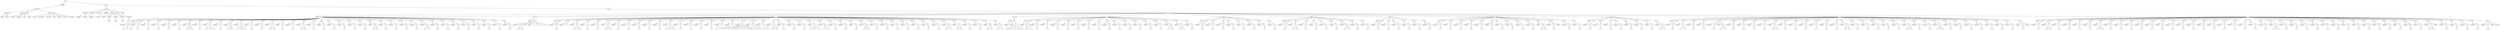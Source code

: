 digraph Tree {
	"t0" [label = "TEI"];
	"t1" [label = "teiHeader"];
	"t2" [label = "fileDesc"];
	"t3" [label = "titleStmt"];
	"t4" [label = "title"];
	"t5" [label = "author"];
	"t6" [label = "publicationStmt"];
	"t7" [label = "editor"];
	"t8" [label = "publisher"];
	"t9" [label = "idno"];
	"t10" [label = "rights"];
	"t11" [label = "SourceDesc"];
	"t12" [label = "genre"];
	"t13" [label = "inspiration"];
	"t14" [label = "structure"];
	"t15" [label = "type"];
	"t16" [label = "periode"];
	"t17" [label = "taille"];
	"t18" [label = "permalien"];
	"t19" [label = "text"];
	"t20" [label = "front"];
	"t21" [label = "docTitle"];
	"t22" [label = "titlePart"];
	"t23" [label = "titlePart"];
	"t24" [label = "titlePart"];
	"t25" [label = "docDate"];
	"t26" [label = "docAuthor"];
	"t27" [label = "docImprint"];
	"t28" [label = "printer"];
	"t29" [label = "castList"];
	"t30" [label = "head"];
	"t31" [label = "castItem"];
	"t32" [label = "role"];
	"t33" [label = "castItem"];
	"t34" [label = "role"];
	"t35" [label = "castItem"];
	"t36" [label = "role"];
	"t37" [label = "castItem"];
	"t38" [label = "role"];
	"t39" [label = "set"];
	"t40" [label = "note"];
	"t41" [label = "body"];
	"t42" [label = "div1"];
	"t43" [label = "head"];
	"t44" [label = "div2"];
	"t45" [label = "head"];
	"t46" [label = "sp"];
	"t47" [label = "speaker"];
	"t48" [label = "p"];
	"t49" [label = "s"];
	"t50" [label = "s"];
	"t51" [label = "s"];
	"t52" [label = "sp"];
	"t53" [label = "speaker"];
	"t54" [label = "p"];
	"t55" [label = "s"];
	"t56" [label = "sp"];
	"t57" [label = "speaker"];
	"t58" [label = "p"];
	"t59" [label = "s"];
	"t60" [label = "sp"];
	"t61" [label = "speaker"];
	"t62" [label = "p"];
	"t63" [label = "s"];
	"t64" [label = "sp"];
	"t65" [label = "speaker"];
	"t66" [label = "p"];
	"t67" [label = "s"];
	"t68" [label = "sp"];
	"t69" [label = "speaker"];
	"t70" [label = "p"];
	"t71" [label = "s"];
	"t72" [label = "sp"];
	"t73" [label = "speaker"];
	"t74" [label = "p"];
	"t75" [label = "s"];
	"t76" [label = "s"];
	"t77" [label = "sp"];
	"t78" [label = "speaker"];
	"t79" [label = "p"];
	"t80" [label = "s"];
	"t81" [label = "sp"];
	"t82" [label = "speaker"];
	"t83" [label = "p"];
	"t84" [label = "s"];
	"t85" [label = "s"];
	"t86" [label = "s"];
	"t87" [label = "sp"];
	"t88" [label = "speaker"];
	"t89" [label = "p"];
	"t90" [label = "s"];
	"t91" [label = "sp"];
	"t92" [label = "speaker"];
	"t93" [label = "p"];
	"t94" [label = "s"];
	"t95" [label = "s"];
	"t96" [label = "sp"];
	"t97" [label = "speaker"];
	"t98" [label = "p"];
	"t99" [label = "s"];
	"t100" [label = "s"];
	"t101" [label = "s"];
	"t102" [label = "sp"];
	"t103" [label = "speaker"];
	"t104" [label = "p"];
	"t105" [label = "s"];
	"t106" [label = "sp"];
	"t107" [label = "speaker"];
	"t108" [label = "p"];
	"t109" [label = "s"];
	"t110" [label = "sp"];
	"t111" [label = "speaker"];
	"t112" [label = "p"];
	"t113" [label = "s"];
	"t114" [label = "s"];
	"t115" [label = "sp"];
	"t116" [label = "speaker"];
	"t117" [label = "p"];
	"t118" [label = "s"];
	"t119" [label = "sp"];
	"t120" [label = "speaker"];
	"t121" [label = "p"];
	"t122" [label = "s"];
	"t123" [label = "sp"];
	"t124" [label = "speaker"];
	"t125" [label = "p"];
	"t126" [label = "s"];
	"t127" [label = "s"];
	"t128" [label = "sp"];
	"t129" [label = "speaker"];
	"t130" [label = "p"];
	"t131" [label = "s"];
	"t132" [label = "sp"];
	"t133" [label = "speaker"];
	"t134" [label = "p"];
	"t135" [label = "s"];
	"t136" [label = "sp"];
	"t137" [label = "speaker"];
	"t138" [label = "p"];
	"t139" [label = "s"];
	"t140" [label = "sp"];
	"t141" [label = "speaker"];
	"t142" [label = "p"];
	"t143" [label = "s"];
	"t144" [label = "sp"];
	"t145" [label = "speaker"];
	"t146" [label = "p"];
	"t147" [label = "s"];
	"t148" [label = "sp"];
	"t149" [label = "speaker"];
	"t150" [label = "p"];
	"t151" [label = "s"];
	"t152" [label = "sp"];
	"t153" [label = "speaker"];
	"t154" [label = "p"];
	"t155" [label = "s"];
	"t156" [label = "s"];
	"t157" [label = "sp"];
	"t158" [label = "speaker"];
	"t159" [label = "p"];
	"t160" [label = "s"];
	"t161" [label = "sp"];
	"t162" [label = "speaker"];
	"t163" [label = "p"];
	"t164" [label = "s"];
	"t165" [label = "sp"];
	"t166" [label = "speaker"];
	"t167" [label = "p"];
	"t168" [label = "s"];
	"t169" [label = "sp"];
	"t170" [label = "speaker"];
	"t171" [label = "p"];
	"t172" [label = "s"];
	"t173" [label = "sp"];
	"t174" [label = "speaker"];
	"t175" [label = "p"];
	"t176" [label = "s"];
	"t177" [label = "s"];
	"t178" [label = "sp"];
	"t179" [label = "speaker"];
	"t180" [label = "p"];
	"t181" [label = "s"];
	"t182" [label = "sp"];
	"t183" [label = "speaker"];
	"t184" [label = "p"];
	"t185" [label = "s"];
	"t186" [label = "sp"];
	"t187" [label = "speaker"];
	"t188" [label = "p"];
	"t189" [label = "s"];
	"t190" [label = "sp"];
	"t191" [label = "speaker"];
	"t192" [label = "p"];
	"t193" [label = "s"];
	"t194" [label = "sp"];
	"t195" [label = "speaker"];
	"t196" [label = "p"];
	"t197" [label = "s"];
	"t198" [label = "sp"];
	"t199" [label = "speaker"];
	"t200" [label = "p"];
	"t201" [label = "s"];
	"t202" [label = "sp"];
	"t203" [label = "speaker"];
	"t204" [label = "p"];
	"t205" [label = "s"];
	"t206" [label = "sp"];
	"t207" [label = "speaker"];
	"t208" [label = "p"];
	"t209" [label = "s"];
	"t210" [label = "div2"];
	"t211" [label = "head"];
	"t212" [label = "sp"];
	"t213" [label = "speaker"];
	"t214" [label = "p"];
	"t215" [label = "s"];
	"t216" [label = "s"];
	"t217" [label = "note"];
	"t218" [label = "stage"];
	"t219" [label = "l"];
	"t220" [label = "l"];
	"t221" [label = "l"];
	"t222" [label = "l"];
	"t223" [label = "div2"];
	"t224" [label = "head"];
	"t225" [label = "sp"];
	"t226" [label = "speaker"];
	"t227" [label = "p"];
	"t228" [label = "s"];
	"t229" [label = "sp"];
	"t230" [label = "speaker"];
	"t231" [label = "l"];
	"t232" [label = "sp"];
	"t233" [label = "speaker"];
	"t234" [label = "p"];
	"t235" [label = "s"];
	"t236" [label = "s"];
	"t237" [label = "sp"];
	"t238" [label = "speaker"];
	"t239" [label = "p"];
	"t240" [label = "s"];
	"t241" [label = "sp"];
	"t242" [label = "speaker"];
	"t243" [label = "p"];
	"t244" [label = "s"];
	"t245" [label = "sp"];
	"t246" [label = "speaker"];
	"t247" [label = "p"];
	"t248" [label = "s"];
	"t249" [label = "s"];
	"t250" [label = "sp"];
	"t251" [label = "speaker"];
	"t252" [label = "p"];
	"t253" [label = "s"];
	"t254" [label = "sp"];
	"t255" [label = "speaker"];
	"t256" [label = "p"];
	"t257" [label = "s"];
	"t258" [label = "sp"];
	"t259" [label = "speaker"];
	"t260" [label = "p"];
	"t261" [label = "s"];
	"t262" [label = "sp"];
	"t263" [label = "speaker"];
	"t264" [label = "p"];
	"t265" [label = "s"];
	"t266" [label = "sp"];
	"t267" [label = "speaker"];
	"t268" [label = "p"];
	"t269" [label = "s"];
	"t270" [label = "sp"];
	"t271" [label = "speaker"];
	"t272" [label = "p"];
	"t273" [label = "s"];
	"t274" [label = "s"];
	"t275" [label = "s"];
	"t276" [label = "sp"];
	"t277" [label = "speaker"];
	"t278" [label = "p"];
	"t279" [label = "s"];
	"t280" [label = "sp"];
	"t281" [label = "speaker"];
	"t282" [label = "p"];
	"t283" [label = "s"];
	"t284" [label = "sp"];
	"t285" [label = "speaker"];
	"t286" [label = "p"];
	"t287" [label = "s"];
	"t288" [label = "sp"];
	"t289" [label = "speaker"];
	"t290" [label = "p"];
	"t291" [label = "s"];
	"t292" [label = "sp"];
	"t293" [label = "speaker"];
	"t294" [label = "p"];
	"t295" [label = "s"];
	"t296" [label = "sp"];
	"t297" [label = "speaker"];
	"t298" [label = "p"];
	"t299" [label = "s"];
	"t300" [label = "sp"];
	"t301" [label = "speaker"];
	"t302" [label = "p"];
	"t303" [label = "s"];
	"t304" [label = "s"];
	"t305" [label = "s"];
	"t306" [label = "s"];
	"t307" [label = "s"];
	"t308" [label = "s"];
	"t309" [label = "s"];
	"t310" [label = "s"];
	"t311" [label = "s"];
	"t312" [label = "sp"];
	"t313" [label = "speaker"];
	"t314" [label = "p"];
	"t315" [label = "s"];
	"t316" [label = "s"];
	"t317" [label = "sp"];
	"t318" [label = "speaker"];
	"t319" [label = "p"];
	"t320" [label = "s"];
	"t321" [label = "sp"];
	"t322" [label = "speaker"];
	"t323" [label = "p"];
	"t324" [label = "s"];
	"t325" [label = "s"];
	"t326" [label = "sp"];
	"t327" [label = "speaker"];
	"t328" [label = "p"];
	"t329" [label = "s"];
	"t330" [label = "sp"];
	"t331" [label = "speaker"];
	"t332" [label = "p"];
	"t333" [label = "s"];
	"t334" [label = "sp"];
	"t335" [label = "speaker"];
	"t336" [label = "p"];
	"t337" [label = "s"];
	"t338" [label = "sp"];
	"t339" [label = "speaker"];
	"t340" [label = "p"];
	"t341" [label = "s"];
	"t342" [label = "s"];
	"t343" [label = "s"];
	"t344" [label = "sp"];
	"t345" [label = "speaker"];
	"t346" [label = "p"];
	"t347" [label = "s"];
	"t348" [label = "s"];
	"t349" [label = "sp"];
	"t350" [label = "speaker"];
	"t351" [label = "p"];
	"t352" [label = "s"];
	"t353" [label = "sp"];
	"t354" [label = "speaker"];
	"t355" [label = "p"];
	"t356" [label = "s"];
	"t357" [label = "sp"];
	"t358" [label = "speaker"];
	"t359" [label = "p"];
	"t360" [label = "s"];
	"t361" [label = "sp"];
	"t362" [label = "speaker"];
	"t363" [label = "p"];
	"t364" [label = "s"];
	"t365" [label = "s"];
	"t366" [label = "sp"];
	"t367" [label = "speaker"];
	"t368" [label = "p"];
	"t369" [label = "s"];
	"t370" [label = "sp"];
	"t371" [label = "speaker"];
	"t372" [label = "p"];
	"t373" [label = "s"];
	"t374" [label = "sp"];
	"t375" [label = "speaker"];
	"t376" [label = "p"];
	"t377" [label = "s"];
	"t378" [label = "sp"];
	"t379" [label = "speaker"];
	"t380" [label = "p"];
	"t381" [label = "s"];
	"t382" [label = "sp"];
	"t383" [label = "speaker"];
	"t384" [label = "p"];
	"t385" [label = "s"];
	"t386" [label = "sp"];
	"t387" [label = "speaker"];
	"t388" [label = "p"];
	"t389" [label = "s"];
	"t390" [label = "sp"];
	"t391" [label = "speaker"];
	"t392" [label = "p"];
	"t393" [label = "s"];
	"t394" [label = "sp"];
	"t395" [label = "speaker"];
	"t396" [label = "p"];
	"t397" [label = "s"];
	"t398" [label = "s"];
	"t399" [label = "sp"];
	"t400" [label = "speaker"];
	"t401" [label = "p"];
	"t402" [label = "s"];
	"t403" [label = "s"];
	"t404" [label = "sp"];
	"t405" [label = "speaker"];
	"t406" [label = "p"];
	"t407" [label = "s"];
	"t408" [label = "sp"];
	"t409" [label = "speaker"];
	"t410" [label = "p"];
	"t411" [label = "s"];
	"t412" [label = "sp"];
	"t413" [label = "speaker"];
	"t414" [label = "p"];
	"t415" [label = "s"];
	"t416" [label = "s"];
	"t417" [label = "sp"];
	"t418" [label = "speaker"];
	"t419" [label = "p"];
	"t420" [label = "s"];
	"t421" [label = "s"];
	"t422" [label = "div2"];
	"t423" [label = "head"];
	"t424" [label = "sp"];
	"t425" [label = "speaker"];
	"t426" [label = "stage"];
	"t427" [label = "p"];
	"t428" [label = "s"];
	"t429" [label = "s"];
	"t430" [label = "s"];
	"t431" [label = "s"];
	"t432" [label = "s"];
	"t433" [label = "div2"];
	"t434" [label = "head"];
	"t435" [label = "sp"];
	"t436" [label = "speaker"];
	"t437" [label = "p"];
	"t438" [label = "s"];
	"t439" [label = "s"];
	"t440" [label = "sp"];
	"t441" [label = "speaker"];
	"t442" [label = "p"];
	"t443" [label = "s"];
	"t444" [label = "sp"];
	"t445" [label = "speaker"];
	"t446" [label = "p"];
	"t447" [label = "s"];
	"t448" [label = "sp"];
	"t449" [label = "speaker"];
	"t450" [label = "p"];
	"t451" [label = "s"];
	"t452" [label = "sp"];
	"t453" [label = "speaker"];
	"t454" [label = "p"];
	"t455" [label = "s"];
	"t456" [label = "sp"];
	"t457" [label = "speaker"];
	"t458" [label = "p"];
	"t459" [label = "s"];
	"t460" [label = "sp"];
	"t461" [label = "speaker"];
	"t462" [label = "p"];
	"t463" [label = "s"];
	"t464" [label = "sp"];
	"t465" [label = "speaker"];
	"t466" [label = "p"];
	"t467" [label = "s"];
	"t468" [label = "sp"];
	"t469" [label = "speaker"];
	"t470" [label = "p"];
	"t471" [label = "s"];
	"t472" [label = "sp"];
	"t473" [label = "speaker"];
	"t474" [label = "p"];
	"t475" [label = "s"];
	"t476" [label = "sp"];
	"t477" [label = "speaker"];
	"t478" [label = "p"];
	"t479" [label = "s"];
	"t480" [label = "sp"];
	"t481" [label = "speaker"];
	"t482" [label = "p"];
	"t483" [label = "s"];
	"t484" [label = "sp"];
	"t485" [label = "speaker"];
	"t486" [label = "p"];
	"t487" [label = "s"];
	"t488" [label = "sp"];
	"t489" [label = "speaker"];
	"t490" [label = "p"];
	"t491" [label = "s"];
	"t492" [label = "sp"];
	"t493" [label = "speaker"];
	"t494" [label = "p"];
	"t495" [label = "s"];
	"t496" [label = "s"];
	"t497" [label = "sp"];
	"t498" [label = "speaker"];
	"t499" [label = "p"];
	"t500" [label = "s"];
	"t501" [label = "s"];
	"t502" [label = "sp"];
	"t503" [label = "speaker"];
	"t504" [label = "p"];
	"t505" [label = "s"];
	"t506" [label = "div2"];
	"t507" [label = "head"];
	"t508" [label = "sp"];
	"t509" [label = "speaker"];
	"t510" [label = "p"];
	"t511" [label = "s"];
	"t512" [label = "sp"];
	"t513" [label = "speaker"];
	"t514" [label = "p"];
	"t515" [label = "s"];
	"t516" [label = "sp"];
	"t517" [label = "speaker"];
	"t518" [label = "p"];
	"t519" [label = "s"];
	"t520" [label = "sp"];
	"t521" [label = "speaker"];
	"t522" [label = "p"];
	"t523" [label = "s"];
	"t524" [label = "sp"];
	"t525" [label = "speaker"];
	"t526" [label = "p"];
	"t527" [label = "s"];
	"t528" [label = "sp"];
	"t529" [label = "speaker"];
	"t530" [label = "p"];
	"t531" [label = "s"];
	"t532" [label = "sp"];
	"t533" [label = "speaker"];
	"t534" [label = "p"];
	"t535" [label = "s"];
	"t536" [label = "sp"];
	"t537" [label = "speaker"];
	"t538" [label = "p"];
	"t539" [label = "s"];
	"t540" [label = "div2"];
	"t541" [label = "head"];
	"t542" [label = "sp"];
	"t543" [label = "speaker"];
	"t544" [label = "p"];
	"t545" [label = "s"];
	"t546" [label = "sp"];
	"t547" [label = "speaker"];
	"t548" [label = "p"];
	"t549" [label = "s"];
	"t550" [label = "s"];
	"t551" [label = "sp"];
	"t552" [label = "speaker"];
	"t553" [label = "p"];
	"t554" [label = "s"];
	"t555" [label = "sp"];
	"t556" [label = "speaker"];
	"t557" [label = "p"];
	"t558" [label = "s"];
	"t559" [label = "sp"];
	"t560" [label = "speaker"];
	"t561" [label = "p"];
	"t562" [label = "s"];
	"t563" [label = "sp"];
	"t564" [label = "speaker"];
	"t565" [label = "p"];
	"t566" [label = "s"];
	"t567" [label = "sp"];
	"t568" [label = "speaker"];
	"t569" [label = "p"];
	"t570" [label = "s"];
	"t571" [label = "s"];
	"t572" [label = "sp"];
	"t573" [label = "speaker"];
	"t574" [label = "p"];
	"t575" [label = "s"];
	"t576" [label = "sp"];
	"t577" [label = "speaker"];
	"t578" [label = "p"];
	"t579" [label = "s"];
	"t580" [label = "div2"];
	"t581" [label = "head"];
	"t582" [label = "sp"];
	"t583" [label = "speaker"];
	"t584" [label = "p"];
	"t585" [label = "s"];
	"t586" [label = "sp"];
	"t587" [label = "speaker"];
	"t588" [label = "p"];
	"t589" [label = "s"];
	"t590" [label = "sp"];
	"t591" [label = "speaker"];
	"t592" [label = "p"];
	"t593" [label = "s"];
	"t594" [label = "sp"];
	"t595" [label = "speaker"];
	"t596" [label = "p"];
	"t597" [label = "s"];
	"t598" [label = "sp"];
	"t599" [label = "speaker"];
	"t600" [label = "p"];
	"t601" [label = "s"];
	"t602" [label = "sp"];
	"t603" [label = "speaker"];
	"t604" [label = "p"];
	"t605" [label = "s"];
	"t606" [label = "div2"];
	"t607" [label = "head"];
	"t608" [label = "sp"];
	"t609" [label = "speaker"];
	"t610" [label = "p"];
	"t611" [label = "s"];
	"t612" [label = "sp"];
	"t613" [label = "speaker"];
	"t614" [label = "p"];
	"t615" [label = "s"];
	"t616" [label = "sp"];
	"t617" [label = "speaker"];
	"t618" [label = "p"];
	"t619" [label = "s"];
	"t620" [label = "sp"];
	"t621" [label = "speaker"];
	"t622" [label = "p"];
	"t623" [label = "s"];
	"t624" [label = "sp"];
	"t625" [label = "speaker"];
	"t626" [label = "p"];
	"t627" [label = "s"];
	"t628" [label = "sp"];
	"t629" [label = "speaker"];
	"t630" [label = "p"];
	"t631" [label = "s"];
	"t632" [label = "sp"];
	"t633" [label = "speaker"];
	"t634" [label = "p"];
	"t635" [label = "s"];
	"t636" [label = "sp"];
	"t637" [label = "speaker"];
	"t638" [label = "p"];
	"t639" [label = "s"];
	"t640" [label = "sp"];
	"t641" [label = "speaker"];
	"t642" [label = "p"];
	"t643" [label = "s"];
	"t644" [label = "sp"];
	"t645" [label = "speaker"];
	"t646" [label = "p"];
	"t647" [label = "s"];
	"t648" [label = "sp"];
	"t649" [label = "speaker"];
	"t650" [label = "p"];
	"t651" [label = "s"];
	"t652" [label = "s"];
	"t653" [label = "sp"];
	"t654" [label = "speaker"];
	"t655" [label = "p"];
	"t656" [label = "s"];
	"t657" [label = "stage"];
	"t658" [label = "sp"];
	"t659" [label = "speaker"];
	"t660" [label = "p"];
	"t661" [label = "s"];
	"t662" [label = "sp"];
	"t663" [label = "speaker"];
	"t664" [label = "p"];
	"t665" [label = "s"];
	"t666" [label = "div2"];
	"t667" [label = "head"];
	"t668" [label = "sp"];
	"t669" [label = "speaker"];
	"t670" [label = "p"];
	"t671" [label = "s"];
	"t672" [label = "sp"];
	"t673" [label = "speaker"];
	"t674" [label = "p"];
	"t675" [label = "s"];
	"t676" [label = "sp"];
	"t677" [label = "speaker"];
	"t678" [label = "p"];
	"t679" [label = "s"];
	"t680" [label = "sp"];
	"t681" [label = "speaker"];
	"t682" [label = "p"];
	"t683" [label = "s"];
	"t684" [label = "sp"];
	"t685" [label = "speaker"];
	"t686" [label = "p"];
	"t687" [label = "s"];
	"t688" [label = "sp"];
	"t689" [label = "speaker"];
	"t690" [label = "p"];
	"t691" [label = "s"];
	"t692" [label = "sp"];
	"t693" [label = "speaker"];
	"t694" [label = "p"];
	"t695" [label = "s"];
	"t696" [label = "sp"];
	"t697" [label = "speaker"];
	"t698" [label = "p"];
	"t699" [label = "s"];
	"t700" [label = "s"];
	"t701" [label = "div2"];
	"t702" [label = "head"];
	"t703" [label = "sp"];
	"t704" [label = "speaker"];
	"t705" [label = "p"];
	"t706" [label = "s"];
	"t707" [label = "sp"];
	"t708" [label = "speaker"];
	"t709" [label = "p"];
	"t710" [label = "s"];
	"t711" [label = "s"];
	"t712" [label = "sp"];
	"t713" [label = "speaker"];
	"t714" [label = "p"];
	"t715" [label = "s"];
	"t716" [label = "sp"];
	"t717" [label = "speaker"];
	"t718" [label = "p"];
	"t719" [label = "s"];
	"t720" [label = "sp"];
	"t721" [label = "speaker"];
	"t722" [label = "p"];
	"t723" [label = "s"];
	"t724" [label = "stage"];
	"t725" [label = "p"];
	"t726" [label = "s"];
	"t727" [label = "s"];
	"t728" [label = "sp"];
	"t729" [label = "speaker"];
	"t730" [label = "p"];
	"t731" [label = "s"];
	"t732" [label = "sp"];
	"t733" [label = "speaker"];
	"t734" [label = "p"];
	"t735" [label = "s"];
	"t736" [label = "sp"];
	"t737" [label = "speaker"];
	"t738" [label = "p"];
	"t739" [label = "s"];
	"t740" [label = "sp"];
	"t741" [label = "speaker"];
	"t742" [label = "p"];
	"t743" [label = "s"];
	"t744" [label = "sp"];
	"t745" [label = "speaker"];
	"t746" [label = "p"];
	"t747" [label = "s"];
	"t748" [label = "s"];
	"t749" [label = "sp"];
	"t750" [label = "speaker"];
	"t751" [label = "p"];
	"t752" [label = "s"];
	"t753" [label = "sp"];
	"t754" [label = "speaker"];
	"t755" [label = "p"];
	"t756" [label = "s"];
	"t757" [label = "sp"];
	"t758" [label = "speaker"];
	"t759" [label = "p"];
	"t760" [label = "s"];
	"t761" [label = "sp"];
	"t762" [label = "speaker"];
	"t763" [label = "p"];
	"t764" [label = "s"];
	"t765" [label = "sp"];
	"t766" [label = "speaker"];
	"t767" [label = "p"];
	"t768" [label = "s"];
	"t769" [label = "sp"];
	"t770" [label = "speaker"];
	"t771" [label = "p"];
	"t772" [label = "s"];
	"t773" [label = "sp"];
	"t774" [label = "speaker"];
	"t775" [label = "p"];
	"t776" [label = "s"];
	"t777" [label = "s"];
	"t778" [label = "sp"];
	"t779" [label = "speaker"];
	"t780" [label = "p"];
	"t781" [label = "s"];
	"t782" [label = "sp"];
	"t783" [label = "speaker"];
	"t784" [label = "p"];
	"t785" [label = "s"];
	"t786" [label = "sp"];
	"t787" [label = "speaker"];
	"t788" [label = "p"];
	"t789" [label = "s"];
	"t790" [label = "sp"];
	"t791" [label = "speaker"];
	"t792" [label = "p"];
	"t793" [label = "s"];
	"t794" [label = "sp"];
	"t795" [label = "speaker"];
	"t796" [label = "p"];
	"t797" [label = "s"];
	"t798" [label = "sp"];
	"t799" [label = "speaker"];
	"t800" [label = "p"];
	"t801" [label = "s"];
	"t802" [label = "s"];
	"t803" [label = "sp"];
	"t804" [label = "speaker"];
	"t805" [label = "p"];
	"t806" [label = "s"];
	"t807" [label = "sp"];
	"t808" [label = "speaker"];
	"t809" [label = "p"];
	"t810" [label = "s"];
	"t811" [label = "sp"];
	"t812" [label = "speaker"];
	"t813" [label = "p"];
	"t814" [label = "s"];
	"t815" [label = "s"];
	"t816" [label = "sp"];
	"t817" [label = "speaker"];
	"t818" [label = "p"];
	"t819" [label = "s"];
	"t820" [label = "sp"];
	"t821" [label = "speaker"];
	"t822" [label = "p"];
	"t823" [label = "s"];
	"t824" [label = "sp"];
	"t825" [label = "speaker"];
	"t826" [label = "p"];
	"t827" [label = "s"];
	"t828" [label = "sp"];
	"t829" [label = "speaker"];
	"t830" [label = "p"];
	"t831" [label = "s"];
	"t832" [label = "sp"];
	"t833" [label = "speaker"];
	"t834" [label = "p"];
	"t835" [label = "s"];
	"t836" [label = "sp"];
	"t837" [label = "speaker"];
	"t838" [label = "p"];
	"t839" [label = "s"];
	"t840" [label = "sp"];
	"t841" [label = "speaker"];
	"t842" [label = "p"];
	"t843" [label = "s"];
	"t844" [label = "sp"];
	"t845" [label = "speaker"];
	"t846" [label = "p"];
	"t847" [label = "s"];
	"t848" [label = "stage"];
	"t849" [label = "div2"];
	"t850" [label = "head"];
	"t851" [label = "sp"];
	"t852" [label = "speaker"];
	"t853" [label = "p"];
	"t854" [label = "s"];
	"t855" [label = "sp"];
	"t856" [label = "speaker"];
	"t857" [label = "p"];
	"t858" [label = "s"];
	"t859" [label = "s"];
	"t860" [label = "sp"];
	"t861" [label = "speaker"];
	"t862" [label = "p"];
	"t863" [label = "s"];
	"t864" [label = "sp"];
	"t865" [label = "speaker"];
	"t866" [label = "p"];
	"t867" [label = "s"];
	"t868" [label = "sp"];
	"t869" [label = "speaker"];
	"t870" [label = "p"];
	"t871" [label = "s"];
	"t872" [label = "sp"];
	"t873" [label = "speaker"];
	"t874" [label = "p"];
	"t875" [label = "s"];
	"t876" [label = "sp"];
	"t877" [label = "speaker"];
	"t878" [label = "p"];
	"t879" [label = "s"];
	"t880" [label = "s"];
	"t881" [label = "sp"];
	"t882" [label = "speaker"];
	"t883" [label = "p"];
	"t884" [label = "s"];
	"t885" [label = "sp"];
	"t886" [label = "speaker"];
	"t887" [label = "p"];
	"t888" [label = "s"];
	"t889" [label = "sp"];
	"t890" [label = "speaker"];
	"t891" [label = "p"];
	"t892" [label = "s"];
	"t893" [label = "sp"];
	"t894" [label = "speaker"];
	"t895" [label = "p"];
	"t896" [label = "s"];
	"t897" [label = "sp"];
	"t898" [label = "speaker"];
	"t899" [label = "p"];
	"t900" [label = "s"];
	"t901" [label = "sp"];
	"t902" [label = "speaker"];
	"t903" [label = "p"];
	"t904" [label = "s"];
	"t905" [label = "sp"];
	"t906" [label = "speaker"];
	"t907" [label = "p"];
	"t908" [label = "s"];
	"t909" [label = "sp"];
	"t910" [label = "speaker"];
	"t911" [label = "p"];
	"t912" [label = "s"];
	"t913" [label = "sp"];
	"t914" [label = "speaker"];
	"t915" [label = "p"];
	"t916" [label = "s"];
	"t917" [label = "sp"];
	"t918" [label = "speaker"];
	"t919" [label = "p"];
	"t920" [label = "s"];
	"t921" [label = "sp"];
	"t922" [label = "speaker"];
	"t923" [label = "p"];
	"t924" [label = "s"];
	"t925" [label = "sp"];
	"t926" [label = "speaker"];
	"t927" [label = "p"];
	"t928" [label = "s"];
	"t929" [label = "sp"];
	"t930" [label = "speaker"];
	"t931" [label = "p"];
	"t932" [label = "s"];
	"t933" [label = "sp"];
	"t934" [label = "speaker"];
	"t935" [label = "p"];
	"t936" [label = "s"];
	"t937" [label = "sp"];
	"t938" [label = "speaker"];
	"t939" [label = "p"];
	"t940" [label = "s"];
	"t941" [label = "sp"];
	"t942" [label = "speaker"];
	"t943" [label = "p"];
	"t944" [label = "s"];
	"t945" [label = "sp"];
	"t946" [label = "speaker"];
	"t947" [label = "p"];
	"t948" [label = "s"];
	"t949" [label = "s"];
	"t950" [label = "sp"];
	"t951" [label = "speaker"];
	"t952" [label = "p"];
	"t953" [label = "s"];
	"t954" [label = "sp"];
	"t955" [label = "speaker"];
	"t956" [label = "p"];
	"t957" [label = "s"];
	"t958" [label = "sp"];
	"t959" [label = "speaker"];
	"t960" [label = "p"];
	"t961" [label = "s"];
	"t962" [label = "sp"];
	"t963" [label = "speaker"];
	"t964" [label = "p"];
	"t965" [label = "s"];
	"t966" [label = "sp"];
	"t967" [label = "speaker"];
	"t968" [label = "p"];
	"t969" [label = "s"];
	"t970" [label = "sp"];
	"t971" [label = "speaker"];
	"t972" [label = "p"];
	"t973" [label = "s"];
	"t974" [label = "sp"];
	"t975" [label = "speaker"];
	"t976" [label = "p"];
	"t977" [label = "s"];
	"t978" [label = "sp"];
	"t979" [label = "speaker"];
	"t980" [label = "p"];
	"t981" [label = "s"];
	"t982" [label = "sp"];
	"t983" [label = "speaker"];
	"t984" [label = "p"];
	"t985" [label = "s"];
	"t986" [label = "sp"];
	"t987" [label = "speaker"];
	"t988" [label = "p"];
	"t989" [label = "s"];
	"t990" [label = "sp"];
	"t991" [label = "speaker"];
	"t992" [label = "p"];
	"t993" [label = "s"];
	"t994" [label = "sp"];
	"t995" [label = "speaker"];
	"t996" [label = "p"];
	"t997" [label = "s"];
	"t998" [label = "sp"];
	"t999" [label = "speaker"];
	"t1000" [label = "p"];
	"t1001" [label = "s"];
	"t1002" [label = "sp"];
	"t1003" [label = "speaker"];
	"t1004" [label = "p"];
	"t1005" [label = "s"];
	"t1006" [label = "sp"];
	"t1007" [label = "speaker"];
	"t1008" [label = "p"];
	"t1009" [label = "s"];
	"t1010" [label = "s"];
	"t1011" [label = "stage"];
	"t1012" [label = "sp"];
	"t1013" [label = "speaker"];
	"t1014" [label = "p"];
	"t1015" [label = "s"];
	"t1016" [label = "sp"];
	"t1017" [label = "speaker"];
	"t1018" [label = "p"];
	"t1019" [label = "s"];
	"t1020" [label = "sp"];
	"t1021" [label = "speaker"];
	"t1022" [label = "p"];
	"t1023" [label = "s"];
	"t1024" [label = "sp"];
	"t1025" [label = "speaker"];
	"t1026" [label = "p"];
	"t1027" [label = "s"];
	"t1028" [label = "sp"];
	"t1029" [label = "speaker"];
	"t1030" [label = "p"];
	"t1031" [label = "s"];
	"t1032" [label = "stage"];
	"t1033" [label = "stage"];
	"t0" -> "t1";
	"t1" -> "t2";
	"t2" -> "t3";
	"t3" -> "t4";
	"t3" -> "t5";
	"t2" -> "t6";
	"t6" -> "t7";
	"t6" -> "t8";
	"t6" -> "t9";
	"t6" -> "t10";
	"t2" -> "t11";
	"t11" -> "t12";
	"t11" -> "t13";
	"t11" -> "t14";
	"t11" -> "t15";
	"t11" -> "t16";
	"t11" -> "t17";
	"t11" -> "t18";
	"t0" -> "t19";
	"t19" -> "t20";
	"t20" -> "t21";
	"t21" -> "t22";
	"t21" -> "t23";
	"t21" -> "t24";
	"t20" -> "t25";
	"t20" -> "t26";
	"t20" -> "t27";
	"t27" -> "t28";
	"t20" -> "t29";
	"t29" -> "t30";
	"t29" -> "t31";
	"t31" -> "t32";
	"t29" -> "t33";
	"t33" -> "t34";
	"t29" -> "t35";
	"t35" -> "t36";
	"t29" -> "t37";
	"t37" -> "t38";
	"t20" -> "t39";
	"t20" -> "t40";
	"t19" -> "t41";
	"t41" -> "t42";
	"t42" -> "t43";
	"t42" -> "t44";
	"t44" -> "t45";
	"t44" -> "t46";
	"t46" -> "t47";
	"t46" -> "t48";
	"t48" -> "t49";
	"t48" -> "t50";
	"t48" -> "t51";
	"t44" -> "t52";
	"t52" -> "t53";
	"t52" -> "t54";
	"t54" -> "t55";
	"t44" -> "t56";
	"t56" -> "t57";
	"t56" -> "t58";
	"t58" -> "t59";
	"t44" -> "t60";
	"t60" -> "t61";
	"t60" -> "t62";
	"t62" -> "t63";
	"t44" -> "t64";
	"t64" -> "t65";
	"t64" -> "t66";
	"t66" -> "t67";
	"t44" -> "t68";
	"t68" -> "t69";
	"t68" -> "t70";
	"t70" -> "t71";
	"t44" -> "t72";
	"t72" -> "t73";
	"t72" -> "t74";
	"t74" -> "t75";
	"t74" -> "t76";
	"t44" -> "t77";
	"t77" -> "t78";
	"t77" -> "t79";
	"t79" -> "t80";
	"t44" -> "t81";
	"t81" -> "t82";
	"t81" -> "t83";
	"t83" -> "t84";
	"t83" -> "t85";
	"t83" -> "t86";
	"t44" -> "t87";
	"t87" -> "t88";
	"t87" -> "t89";
	"t89" -> "t90";
	"t44" -> "t91";
	"t91" -> "t92";
	"t91" -> "t93";
	"t93" -> "t94";
	"t93" -> "t95";
	"t44" -> "t96";
	"t96" -> "t97";
	"t96" -> "t98";
	"t98" -> "t99";
	"t98" -> "t100";
	"t98" -> "t101";
	"t44" -> "t102";
	"t102" -> "t103";
	"t102" -> "t104";
	"t104" -> "t105";
	"t44" -> "t106";
	"t106" -> "t107";
	"t106" -> "t108";
	"t108" -> "t109";
	"t44" -> "t110";
	"t110" -> "t111";
	"t110" -> "t112";
	"t112" -> "t113";
	"t112" -> "t114";
	"t44" -> "t115";
	"t115" -> "t116";
	"t115" -> "t117";
	"t117" -> "t118";
	"t44" -> "t119";
	"t119" -> "t120";
	"t119" -> "t121";
	"t121" -> "t122";
	"t44" -> "t123";
	"t123" -> "t124";
	"t123" -> "t125";
	"t125" -> "t126";
	"t125" -> "t127";
	"t44" -> "t128";
	"t128" -> "t129";
	"t128" -> "t130";
	"t130" -> "t131";
	"t44" -> "t132";
	"t132" -> "t133";
	"t132" -> "t134";
	"t134" -> "t135";
	"t44" -> "t136";
	"t136" -> "t137";
	"t136" -> "t138";
	"t138" -> "t139";
	"t44" -> "t140";
	"t140" -> "t141";
	"t140" -> "t142";
	"t142" -> "t143";
	"t44" -> "t144";
	"t144" -> "t145";
	"t144" -> "t146";
	"t146" -> "t147";
	"t44" -> "t148";
	"t148" -> "t149";
	"t148" -> "t150";
	"t150" -> "t151";
	"t44" -> "t152";
	"t152" -> "t153";
	"t152" -> "t154";
	"t154" -> "t155";
	"t154" -> "t156";
	"t44" -> "t157";
	"t157" -> "t158";
	"t157" -> "t159";
	"t159" -> "t160";
	"t44" -> "t161";
	"t161" -> "t162";
	"t161" -> "t163";
	"t163" -> "t164";
	"t44" -> "t165";
	"t165" -> "t166";
	"t165" -> "t167";
	"t167" -> "t168";
	"t44" -> "t169";
	"t169" -> "t170";
	"t169" -> "t171";
	"t171" -> "t172";
	"t44" -> "t173";
	"t173" -> "t174";
	"t173" -> "t175";
	"t175" -> "t176";
	"t175" -> "t177";
	"t44" -> "t178";
	"t178" -> "t179";
	"t178" -> "t180";
	"t180" -> "t181";
	"t44" -> "t182";
	"t182" -> "t183";
	"t182" -> "t184";
	"t184" -> "t185";
	"t44" -> "t186";
	"t186" -> "t187";
	"t186" -> "t188";
	"t188" -> "t189";
	"t44" -> "t190";
	"t190" -> "t191";
	"t190" -> "t192";
	"t192" -> "t193";
	"t44" -> "t194";
	"t194" -> "t195";
	"t194" -> "t196";
	"t196" -> "t197";
	"t44" -> "t198";
	"t198" -> "t199";
	"t198" -> "t200";
	"t200" -> "t201";
	"t44" -> "t202";
	"t202" -> "t203";
	"t202" -> "t204";
	"t204" -> "t205";
	"t44" -> "t206";
	"t206" -> "t207";
	"t206" -> "t208";
	"t208" -> "t209";
	"t42" -> "t210";
	"t210" -> "t211";
	"t210" -> "t212";
	"t212" -> "t213";
	"t212" -> "t214";
	"t214" -> "t215";
	"t214" -> "t216";
	"t212" -> "t217";
	"t212" -> "t218";
	"t212" -> "t219";
	"t212" -> "t220";
	"t212" -> "t221";
	"t212" -> "t222";
	"t42" -> "t223";
	"t223" -> "t224";
	"t223" -> "t225";
	"t225" -> "t226";
	"t225" -> "t227";
	"t227" -> "t228";
	"t223" -> "t229";
	"t229" -> "t230";
	"t229" -> "t231";
	"t223" -> "t232";
	"t232" -> "t233";
	"t232" -> "t234";
	"t234" -> "t235";
	"t234" -> "t236";
	"t223" -> "t237";
	"t237" -> "t238";
	"t237" -> "t239";
	"t239" -> "t240";
	"t223" -> "t241";
	"t241" -> "t242";
	"t241" -> "t243";
	"t243" -> "t244";
	"t223" -> "t245";
	"t245" -> "t246";
	"t245" -> "t247";
	"t247" -> "t248";
	"t247" -> "t249";
	"t223" -> "t250";
	"t250" -> "t251";
	"t250" -> "t252";
	"t252" -> "t253";
	"t223" -> "t254";
	"t254" -> "t255";
	"t254" -> "t256";
	"t256" -> "t257";
	"t223" -> "t258";
	"t258" -> "t259";
	"t258" -> "t260";
	"t260" -> "t261";
	"t223" -> "t262";
	"t262" -> "t263";
	"t262" -> "t264";
	"t264" -> "t265";
	"t223" -> "t266";
	"t266" -> "t267";
	"t266" -> "t268";
	"t268" -> "t269";
	"t223" -> "t270";
	"t270" -> "t271";
	"t270" -> "t272";
	"t272" -> "t273";
	"t272" -> "t274";
	"t272" -> "t275";
	"t223" -> "t276";
	"t276" -> "t277";
	"t276" -> "t278";
	"t278" -> "t279";
	"t223" -> "t280";
	"t280" -> "t281";
	"t280" -> "t282";
	"t282" -> "t283";
	"t223" -> "t284";
	"t284" -> "t285";
	"t284" -> "t286";
	"t286" -> "t287";
	"t223" -> "t288";
	"t288" -> "t289";
	"t288" -> "t290";
	"t290" -> "t291";
	"t223" -> "t292";
	"t292" -> "t293";
	"t292" -> "t294";
	"t294" -> "t295";
	"t223" -> "t296";
	"t296" -> "t297";
	"t296" -> "t298";
	"t298" -> "t299";
	"t223" -> "t300";
	"t300" -> "t301";
	"t300" -> "t302";
	"t302" -> "t303";
	"t302" -> "t304";
	"t302" -> "t305";
	"t302" -> "t306";
	"t302" -> "t307";
	"t302" -> "t308";
	"t302" -> "t309";
	"t302" -> "t310";
	"t302" -> "t311";
	"t223" -> "t312";
	"t312" -> "t313";
	"t312" -> "t314";
	"t314" -> "t315";
	"t314" -> "t316";
	"t223" -> "t317";
	"t317" -> "t318";
	"t317" -> "t319";
	"t319" -> "t320";
	"t223" -> "t321";
	"t321" -> "t322";
	"t321" -> "t323";
	"t323" -> "t324";
	"t323" -> "t325";
	"t223" -> "t326";
	"t326" -> "t327";
	"t326" -> "t328";
	"t328" -> "t329";
	"t223" -> "t330";
	"t330" -> "t331";
	"t330" -> "t332";
	"t332" -> "t333";
	"t223" -> "t334";
	"t334" -> "t335";
	"t334" -> "t336";
	"t336" -> "t337";
	"t223" -> "t338";
	"t338" -> "t339";
	"t338" -> "t340";
	"t340" -> "t341";
	"t340" -> "t342";
	"t340" -> "t343";
	"t223" -> "t344";
	"t344" -> "t345";
	"t344" -> "t346";
	"t346" -> "t347";
	"t346" -> "t348";
	"t223" -> "t349";
	"t349" -> "t350";
	"t349" -> "t351";
	"t351" -> "t352";
	"t223" -> "t353";
	"t353" -> "t354";
	"t353" -> "t355";
	"t355" -> "t356";
	"t223" -> "t357";
	"t357" -> "t358";
	"t357" -> "t359";
	"t359" -> "t360";
	"t223" -> "t361";
	"t361" -> "t362";
	"t361" -> "t363";
	"t363" -> "t364";
	"t363" -> "t365";
	"t223" -> "t366";
	"t366" -> "t367";
	"t366" -> "t368";
	"t368" -> "t369";
	"t223" -> "t370";
	"t370" -> "t371";
	"t370" -> "t372";
	"t372" -> "t373";
	"t223" -> "t374";
	"t374" -> "t375";
	"t374" -> "t376";
	"t376" -> "t377";
	"t223" -> "t378";
	"t378" -> "t379";
	"t378" -> "t380";
	"t380" -> "t381";
	"t223" -> "t382";
	"t382" -> "t383";
	"t382" -> "t384";
	"t384" -> "t385";
	"t223" -> "t386";
	"t386" -> "t387";
	"t386" -> "t388";
	"t388" -> "t389";
	"t223" -> "t390";
	"t390" -> "t391";
	"t390" -> "t392";
	"t392" -> "t393";
	"t223" -> "t394";
	"t394" -> "t395";
	"t394" -> "t396";
	"t396" -> "t397";
	"t396" -> "t398";
	"t223" -> "t399";
	"t399" -> "t400";
	"t399" -> "t401";
	"t401" -> "t402";
	"t401" -> "t403";
	"t223" -> "t404";
	"t404" -> "t405";
	"t404" -> "t406";
	"t406" -> "t407";
	"t223" -> "t408";
	"t408" -> "t409";
	"t408" -> "t410";
	"t410" -> "t411";
	"t223" -> "t412";
	"t412" -> "t413";
	"t412" -> "t414";
	"t414" -> "t415";
	"t414" -> "t416";
	"t223" -> "t417";
	"t417" -> "t418";
	"t417" -> "t419";
	"t419" -> "t420";
	"t419" -> "t421";
	"t42" -> "t422";
	"t422" -> "t423";
	"t422" -> "t424";
	"t424" -> "t425";
	"t424" -> "t426";
	"t424" -> "t427";
	"t427" -> "t428";
	"t427" -> "t429";
	"t427" -> "t430";
	"t427" -> "t431";
	"t427" -> "t432";
	"t42" -> "t433";
	"t433" -> "t434";
	"t433" -> "t435";
	"t435" -> "t436";
	"t435" -> "t437";
	"t437" -> "t438";
	"t437" -> "t439";
	"t433" -> "t440";
	"t440" -> "t441";
	"t440" -> "t442";
	"t442" -> "t443";
	"t433" -> "t444";
	"t444" -> "t445";
	"t444" -> "t446";
	"t446" -> "t447";
	"t433" -> "t448";
	"t448" -> "t449";
	"t448" -> "t450";
	"t450" -> "t451";
	"t433" -> "t452";
	"t452" -> "t453";
	"t452" -> "t454";
	"t454" -> "t455";
	"t433" -> "t456";
	"t456" -> "t457";
	"t456" -> "t458";
	"t458" -> "t459";
	"t433" -> "t460";
	"t460" -> "t461";
	"t460" -> "t462";
	"t462" -> "t463";
	"t433" -> "t464";
	"t464" -> "t465";
	"t464" -> "t466";
	"t466" -> "t467";
	"t433" -> "t468";
	"t468" -> "t469";
	"t468" -> "t470";
	"t470" -> "t471";
	"t433" -> "t472";
	"t472" -> "t473";
	"t472" -> "t474";
	"t474" -> "t475";
	"t433" -> "t476";
	"t476" -> "t477";
	"t476" -> "t478";
	"t478" -> "t479";
	"t433" -> "t480";
	"t480" -> "t481";
	"t480" -> "t482";
	"t482" -> "t483";
	"t433" -> "t484";
	"t484" -> "t485";
	"t484" -> "t486";
	"t486" -> "t487";
	"t433" -> "t488";
	"t488" -> "t489";
	"t488" -> "t490";
	"t490" -> "t491";
	"t433" -> "t492";
	"t492" -> "t493";
	"t492" -> "t494";
	"t494" -> "t495";
	"t494" -> "t496";
	"t433" -> "t497";
	"t497" -> "t498";
	"t497" -> "t499";
	"t499" -> "t500";
	"t499" -> "t501";
	"t433" -> "t502";
	"t502" -> "t503";
	"t502" -> "t504";
	"t504" -> "t505";
	"t42" -> "t506";
	"t506" -> "t507";
	"t506" -> "t508";
	"t508" -> "t509";
	"t508" -> "t510";
	"t510" -> "t511";
	"t506" -> "t512";
	"t512" -> "t513";
	"t512" -> "t514";
	"t514" -> "t515";
	"t506" -> "t516";
	"t516" -> "t517";
	"t516" -> "t518";
	"t518" -> "t519";
	"t506" -> "t520";
	"t520" -> "t521";
	"t520" -> "t522";
	"t522" -> "t523";
	"t506" -> "t524";
	"t524" -> "t525";
	"t524" -> "t526";
	"t526" -> "t527";
	"t506" -> "t528";
	"t528" -> "t529";
	"t528" -> "t530";
	"t530" -> "t531";
	"t506" -> "t532";
	"t532" -> "t533";
	"t532" -> "t534";
	"t534" -> "t535";
	"t506" -> "t536";
	"t536" -> "t537";
	"t536" -> "t538";
	"t538" -> "t539";
	"t42" -> "t540";
	"t540" -> "t541";
	"t540" -> "t542";
	"t542" -> "t543";
	"t542" -> "t544";
	"t544" -> "t545";
	"t540" -> "t546";
	"t546" -> "t547";
	"t546" -> "t548";
	"t548" -> "t549";
	"t548" -> "t550";
	"t540" -> "t551";
	"t551" -> "t552";
	"t551" -> "t553";
	"t553" -> "t554";
	"t540" -> "t555";
	"t555" -> "t556";
	"t555" -> "t557";
	"t557" -> "t558";
	"t540" -> "t559";
	"t559" -> "t560";
	"t559" -> "t561";
	"t561" -> "t562";
	"t540" -> "t563";
	"t563" -> "t564";
	"t563" -> "t565";
	"t565" -> "t566";
	"t540" -> "t567";
	"t567" -> "t568";
	"t567" -> "t569";
	"t569" -> "t570";
	"t569" -> "t571";
	"t540" -> "t572";
	"t572" -> "t573";
	"t572" -> "t574";
	"t574" -> "t575";
	"t540" -> "t576";
	"t576" -> "t577";
	"t576" -> "t578";
	"t578" -> "t579";
	"t42" -> "t580";
	"t580" -> "t581";
	"t580" -> "t582";
	"t582" -> "t583";
	"t582" -> "t584";
	"t584" -> "t585";
	"t580" -> "t586";
	"t586" -> "t587";
	"t586" -> "t588";
	"t588" -> "t589";
	"t580" -> "t590";
	"t590" -> "t591";
	"t590" -> "t592";
	"t592" -> "t593";
	"t580" -> "t594";
	"t594" -> "t595";
	"t594" -> "t596";
	"t596" -> "t597";
	"t580" -> "t598";
	"t598" -> "t599";
	"t598" -> "t600";
	"t600" -> "t601";
	"t580" -> "t602";
	"t602" -> "t603";
	"t602" -> "t604";
	"t604" -> "t605";
	"t42" -> "t606";
	"t606" -> "t607";
	"t606" -> "t608";
	"t608" -> "t609";
	"t608" -> "t610";
	"t610" -> "t611";
	"t606" -> "t612";
	"t612" -> "t613";
	"t612" -> "t614";
	"t614" -> "t615";
	"t606" -> "t616";
	"t616" -> "t617";
	"t616" -> "t618";
	"t618" -> "t619";
	"t606" -> "t620";
	"t620" -> "t621";
	"t620" -> "t622";
	"t622" -> "t623";
	"t606" -> "t624";
	"t624" -> "t625";
	"t624" -> "t626";
	"t626" -> "t627";
	"t606" -> "t628";
	"t628" -> "t629";
	"t628" -> "t630";
	"t630" -> "t631";
	"t606" -> "t632";
	"t632" -> "t633";
	"t632" -> "t634";
	"t634" -> "t635";
	"t606" -> "t636";
	"t636" -> "t637";
	"t636" -> "t638";
	"t638" -> "t639";
	"t606" -> "t640";
	"t640" -> "t641";
	"t640" -> "t642";
	"t642" -> "t643";
	"t606" -> "t644";
	"t644" -> "t645";
	"t644" -> "t646";
	"t646" -> "t647";
	"t606" -> "t648";
	"t648" -> "t649";
	"t648" -> "t650";
	"t650" -> "t651";
	"t650" -> "t652";
	"t606" -> "t653";
	"t653" -> "t654";
	"t653" -> "t655";
	"t655" -> "t656";
	"t653" -> "t657";
	"t606" -> "t658";
	"t658" -> "t659";
	"t658" -> "t660";
	"t660" -> "t661";
	"t606" -> "t662";
	"t662" -> "t663";
	"t662" -> "t664";
	"t664" -> "t665";
	"t42" -> "t666";
	"t666" -> "t667";
	"t666" -> "t668";
	"t668" -> "t669";
	"t668" -> "t670";
	"t670" -> "t671";
	"t666" -> "t672";
	"t672" -> "t673";
	"t672" -> "t674";
	"t674" -> "t675";
	"t666" -> "t676";
	"t676" -> "t677";
	"t676" -> "t678";
	"t678" -> "t679";
	"t666" -> "t680";
	"t680" -> "t681";
	"t680" -> "t682";
	"t682" -> "t683";
	"t666" -> "t684";
	"t684" -> "t685";
	"t684" -> "t686";
	"t686" -> "t687";
	"t666" -> "t688";
	"t688" -> "t689";
	"t688" -> "t690";
	"t690" -> "t691";
	"t666" -> "t692";
	"t692" -> "t693";
	"t692" -> "t694";
	"t694" -> "t695";
	"t666" -> "t696";
	"t696" -> "t697";
	"t696" -> "t698";
	"t698" -> "t699";
	"t698" -> "t700";
	"t42" -> "t701";
	"t701" -> "t702";
	"t701" -> "t703";
	"t703" -> "t704";
	"t703" -> "t705";
	"t705" -> "t706";
	"t701" -> "t707";
	"t707" -> "t708";
	"t707" -> "t709";
	"t709" -> "t710";
	"t709" -> "t711";
	"t701" -> "t712";
	"t712" -> "t713";
	"t712" -> "t714";
	"t714" -> "t715";
	"t701" -> "t716";
	"t716" -> "t717";
	"t716" -> "t718";
	"t718" -> "t719";
	"t701" -> "t720";
	"t720" -> "t721";
	"t720" -> "t722";
	"t722" -> "t723";
	"t720" -> "t724";
	"t720" -> "t725";
	"t725" -> "t726";
	"t725" -> "t727";
	"t701" -> "t728";
	"t728" -> "t729";
	"t728" -> "t730";
	"t730" -> "t731";
	"t701" -> "t732";
	"t732" -> "t733";
	"t732" -> "t734";
	"t734" -> "t735";
	"t701" -> "t736";
	"t736" -> "t737";
	"t736" -> "t738";
	"t738" -> "t739";
	"t701" -> "t740";
	"t740" -> "t741";
	"t740" -> "t742";
	"t742" -> "t743";
	"t701" -> "t744";
	"t744" -> "t745";
	"t744" -> "t746";
	"t746" -> "t747";
	"t746" -> "t748";
	"t701" -> "t749";
	"t749" -> "t750";
	"t749" -> "t751";
	"t751" -> "t752";
	"t701" -> "t753";
	"t753" -> "t754";
	"t753" -> "t755";
	"t755" -> "t756";
	"t701" -> "t757";
	"t757" -> "t758";
	"t757" -> "t759";
	"t759" -> "t760";
	"t701" -> "t761";
	"t761" -> "t762";
	"t761" -> "t763";
	"t763" -> "t764";
	"t701" -> "t765";
	"t765" -> "t766";
	"t765" -> "t767";
	"t767" -> "t768";
	"t701" -> "t769";
	"t769" -> "t770";
	"t769" -> "t771";
	"t771" -> "t772";
	"t701" -> "t773";
	"t773" -> "t774";
	"t773" -> "t775";
	"t775" -> "t776";
	"t775" -> "t777";
	"t701" -> "t778";
	"t778" -> "t779";
	"t778" -> "t780";
	"t780" -> "t781";
	"t701" -> "t782";
	"t782" -> "t783";
	"t782" -> "t784";
	"t784" -> "t785";
	"t701" -> "t786";
	"t786" -> "t787";
	"t786" -> "t788";
	"t788" -> "t789";
	"t701" -> "t790";
	"t790" -> "t791";
	"t790" -> "t792";
	"t792" -> "t793";
	"t701" -> "t794";
	"t794" -> "t795";
	"t794" -> "t796";
	"t796" -> "t797";
	"t701" -> "t798";
	"t798" -> "t799";
	"t798" -> "t800";
	"t800" -> "t801";
	"t800" -> "t802";
	"t701" -> "t803";
	"t803" -> "t804";
	"t803" -> "t805";
	"t805" -> "t806";
	"t701" -> "t807";
	"t807" -> "t808";
	"t807" -> "t809";
	"t809" -> "t810";
	"t701" -> "t811";
	"t811" -> "t812";
	"t811" -> "t813";
	"t813" -> "t814";
	"t813" -> "t815";
	"t701" -> "t816";
	"t816" -> "t817";
	"t816" -> "t818";
	"t818" -> "t819";
	"t701" -> "t820";
	"t820" -> "t821";
	"t820" -> "t822";
	"t822" -> "t823";
	"t701" -> "t824";
	"t824" -> "t825";
	"t824" -> "t826";
	"t826" -> "t827";
	"t701" -> "t828";
	"t828" -> "t829";
	"t828" -> "t830";
	"t830" -> "t831";
	"t701" -> "t832";
	"t832" -> "t833";
	"t832" -> "t834";
	"t834" -> "t835";
	"t701" -> "t836";
	"t836" -> "t837";
	"t836" -> "t838";
	"t838" -> "t839";
	"t701" -> "t840";
	"t840" -> "t841";
	"t840" -> "t842";
	"t842" -> "t843";
	"t701" -> "t844";
	"t844" -> "t845";
	"t844" -> "t846";
	"t846" -> "t847";
	"t844" -> "t848";
	"t42" -> "t849";
	"t849" -> "t850";
	"t849" -> "t851";
	"t851" -> "t852";
	"t851" -> "t853";
	"t853" -> "t854";
	"t849" -> "t855";
	"t855" -> "t856";
	"t855" -> "t857";
	"t857" -> "t858";
	"t857" -> "t859";
	"t849" -> "t860";
	"t860" -> "t861";
	"t860" -> "t862";
	"t862" -> "t863";
	"t849" -> "t864";
	"t864" -> "t865";
	"t864" -> "t866";
	"t866" -> "t867";
	"t849" -> "t868";
	"t868" -> "t869";
	"t868" -> "t870";
	"t870" -> "t871";
	"t849" -> "t872";
	"t872" -> "t873";
	"t872" -> "t874";
	"t874" -> "t875";
	"t849" -> "t876";
	"t876" -> "t877";
	"t876" -> "t878";
	"t878" -> "t879";
	"t878" -> "t880";
	"t849" -> "t881";
	"t881" -> "t882";
	"t881" -> "t883";
	"t883" -> "t884";
	"t849" -> "t885";
	"t885" -> "t886";
	"t885" -> "t887";
	"t887" -> "t888";
	"t849" -> "t889";
	"t889" -> "t890";
	"t889" -> "t891";
	"t891" -> "t892";
	"t849" -> "t893";
	"t893" -> "t894";
	"t893" -> "t895";
	"t895" -> "t896";
	"t849" -> "t897";
	"t897" -> "t898";
	"t897" -> "t899";
	"t899" -> "t900";
	"t849" -> "t901";
	"t901" -> "t902";
	"t901" -> "t903";
	"t903" -> "t904";
	"t849" -> "t905";
	"t905" -> "t906";
	"t905" -> "t907";
	"t907" -> "t908";
	"t849" -> "t909";
	"t909" -> "t910";
	"t909" -> "t911";
	"t911" -> "t912";
	"t849" -> "t913";
	"t913" -> "t914";
	"t913" -> "t915";
	"t915" -> "t916";
	"t849" -> "t917";
	"t917" -> "t918";
	"t917" -> "t919";
	"t919" -> "t920";
	"t849" -> "t921";
	"t921" -> "t922";
	"t921" -> "t923";
	"t923" -> "t924";
	"t849" -> "t925";
	"t925" -> "t926";
	"t925" -> "t927";
	"t927" -> "t928";
	"t849" -> "t929";
	"t929" -> "t930";
	"t929" -> "t931";
	"t931" -> "t932";
	"t849" -> "t933";
	"t933" -> "t934";
	"t933" -> "t935";
	"t935" -> "t936";
	"t849" -> "t937";
	"t937" -> "t938";
	"t937" -> "t939";
	"t939" -> "t940";
	"t849" -> "t941";
	"t941" -> "t942";
	"t941" -> "t943";
	"t943" -> "t944";
	"t849" -> "t945";
	"t945" -> "t946";
	"t945" -> "t947";
	"t947" -> "t948";
	"t947" -> "t949";
	"t849" -> "t950";
	"t950" -> "t951";
	"t950" -> "t952";
	"t952" -> "t953";
	"t849" -> "t954";
	"t954" -> "t955";
	"t954" -> "t956";
	"t956" -> "t957";
	"t849" -> "t958";
	"t958" -> "t959";
	"t958" -> "t960";
	"t960" -> "t961";
	"t849" -> "t962";
	"t962" -> "t963";
	"t962" -> "t964";
	"t964" -> "t965";
	"t849" -> "t966";
	"t966" -> "t967";
	"t966" -> "t968";
	"t968" -> "t969";
	"t849" -> "t970";
	"t970" -> "t971";
	"t970" -> "t972";
	"t972" -> "t973";
	"t849" -> "t974";
	"t974" -> "t975";
	"t974" -> "t976";
	"t976" -> "t977";
	"t849" -> "t978";
	"t978" -> "t979";
	"t978" -> "t980";
	"t980" -> "t981";
	"t849" -> "t982";
	"t982" -> "t983";
	"t982" -> "t984";
	"t984" -> "t985";
	"t849" -> "t986";
	"t986" -> "t987";
	"t986" -> "t988";
	"t988" -> "t989";
	"t849" -> "t990";
	"t990" -> "t991";
	"t990" -> "t992";
	"t992" -> "t993";
	"t849" -> "t994";
	"t994" -> "t995";
	"t994" -> "t996";
	"t996" -> "t997";
	"t849" -> "t998";
	"t998" -> "t999";
	"t998" -> "t1000";
	"t1000" -> "t1001";
	"t849" -> "t1002";
	"t1002" -> "t1003";
	"t1002" -> "t1004";
	"t1004" -> "t1005";
	"t849" -> "t1006";
	"t1006" -> "t1007";
	"t1006" -> "t1008";
	"t1008" -> "t1009";
	"t1008" -> "t1010";
	"t1006" -> "t1011";
	"t849" -> "t1012";
	"t1012" -> "t1013";
	"t1012" -> "t1014";
	"t1014" -> "t1015";
	"t849" -> "t1016";
	"t1016" -> "t1017";
	"t1016" -> "t1018";
	"t1018" -> "t1019";
	"t849" -> "t1020";
	"t1020" -> "t1021";
	"t1020" -> "t1022";
	"t1022" -> "t1023";
	"t849" -> "t1024";
	"t1024" -> "t1025";
	"t1024" -> "t1026";
	"t1026" -> "t1027";
	"t849" -> "t1028";
	"t1028" -> "t1029";
	"t1028" -> "t1030";
	"t1030" -> "t1031";
	"t1028" -> "t1032";
	"t1028" -> "t1033";
}
